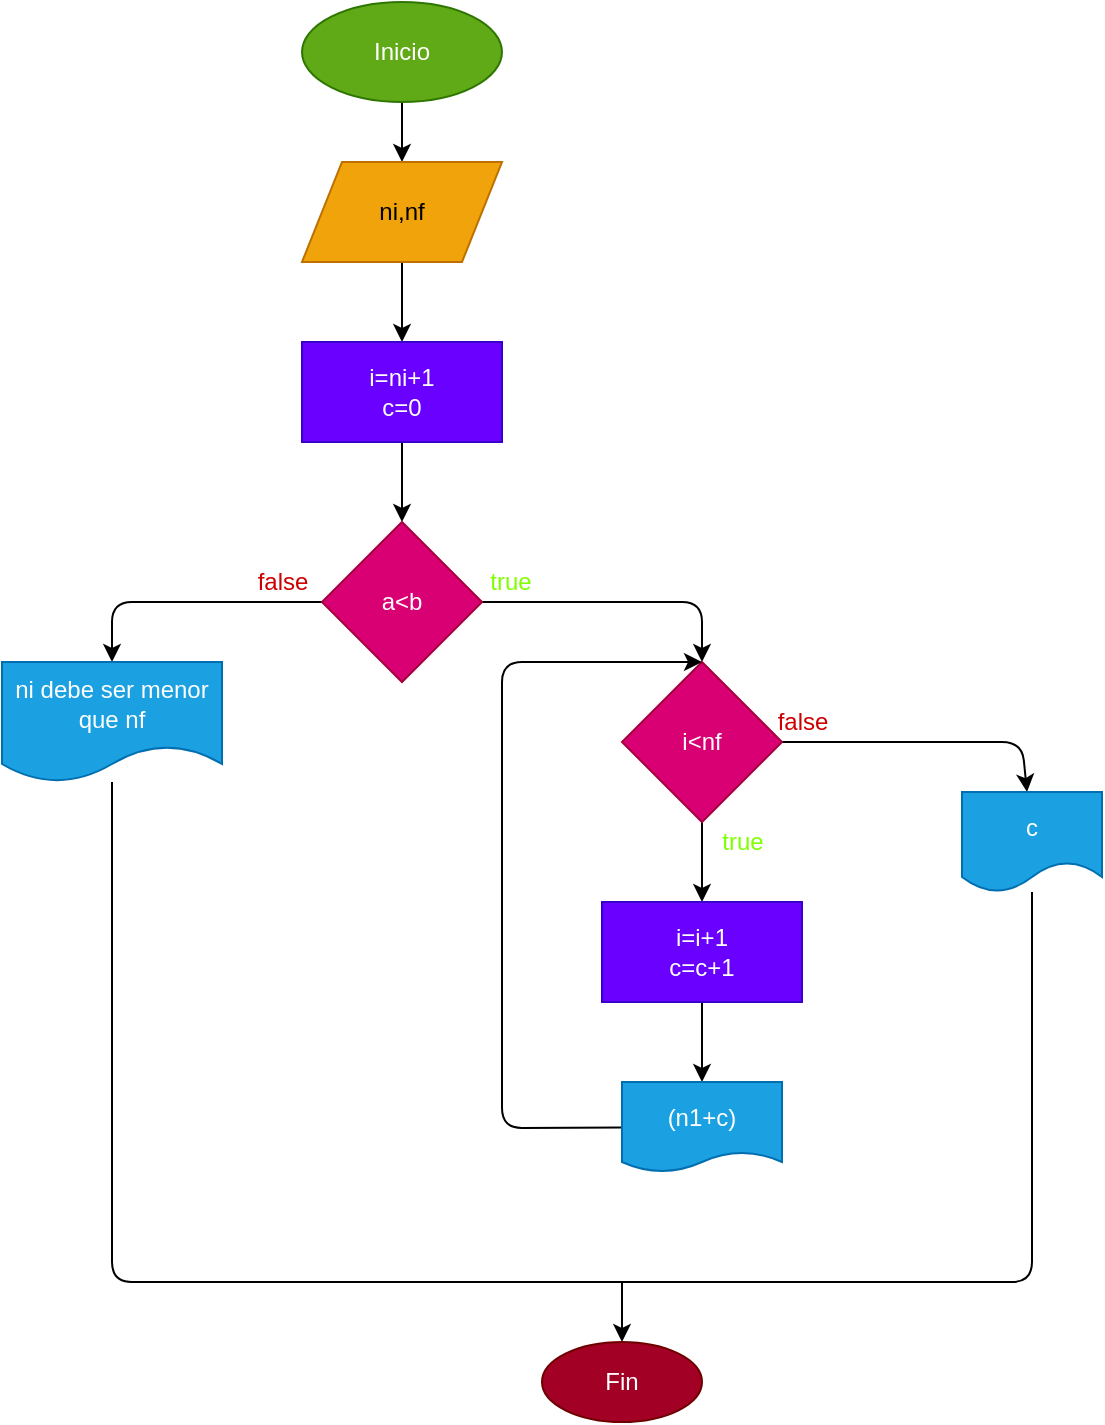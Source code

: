 <mxfile>
    <diagram id="eQW8Gu0UuPiYNV4OtiHV" name="Página-1">
        <mxGraphModel dx="650" dy="409" grid="1" gridSize="10" guides="1" tooltips="1" connect="1" arrows="1" fold="1" page="1" pageScale="1" pageWidth="827" pageHeight="1169" math="0" shadow="0">
            <root>
                <mxCell id="0"/>
                <mxCell id="1" parent="0"/>
                <mxCell id="5" value="" style="edgeStyle=none;html=1;" edge="1" parent="1" source="2" target="4">
                    <mxGeometry relative="1" as="geometry"/>
                </mxCell>
                <mxCell id="2" value="Inicio" style="ellipse;whiteSpace=wrap;html=1;fillColor=#60a917;fontColor=#ffffff;strokeColor=#2D7600;" parent="1" vertex="1">
                    <mxGeometry x="330" y="40" width="100" height="50" as="geometry"/>
                </mxCell>
                <mxCell id="9" value="" style="edgeStyle=none;html=1;" edge="1" parent="1" source="4" target="8">
                    <mxGeometry relative="1" as="geometry"/>
                </mxCell>
                <mxCell id="4" value="ni,nf" style="shape=parallelogram;perimeter=parallelogramPerimeter;whiteSpace=wrap;html=1;fixedSize=1;fillColor=#f0a30a;strokeColor=#BD7000;fontColor=#000000;" vertex="1" parent="1">
                    <mxGeometry x="330" y="120" width="100" height="50" as="geometry"/>
                </mxCell>
                <mxCell id="11" value="" style="edgeStyle=none;html=1;" edge="1" parent="1" source="8" target="10">
                    <mxGeometry relative="1" as="geometry"/>
                </mxCell>
                <mxCell id="8" value="i=ni+1&lt;br&gt;c=0" style="whiteSpace=wrap;html=1;fillColor=#6a00ff;strokeColor=#3700CC;fontColor=#ffffff;" vertex="1" parent="1">
                    <mxGeometry x="330" y="210" width="100" height="50" as="geometry"/>
                </mxCell>
                <mxCell id="13" style="edgeStyle=none;html=1;" edge="1" parent="1" source="10" target="12">
                    <mxGeometry relative="1" as="geometry">
                        <Array as="points">
                            <mxPoint x="235" y="340"/>
                        </Array>
                    </mxGeometry>
                </mxCell>
                <mxCell id="16" style="edgeStyle=none;html=1;" edge="1" parent="1" source="10" target="15">
                    <mxGeometry relative="1" as="geometry">
                        <Array as="points">
                            <mxPoint x="530" y="340"/>
                        </Array>
                    </mxGeometry>
                </mxCell>
                <mxCell id="10" value="a&amp;lt;b" style="rhombus;whiteSpace=wrap;html=1;fillColor=#d80073;strokeColor=#A50040;fontColor=#ffffff;" vertex="1" parent="1">
                    <mxGeometry x="340" y="300" width="80" height="80" as="geometry"/>
                </mxCell>
                <mxCell id="26" style="edgeStyle=none;html=1;fontColor=#CC0000;endArrow=none;endFill=0;" edge="1" parent="1" source="12" target="23">
                    <mxGeometry relative="1" as="geometry">
                        <mxPoint x="770" y="510" as="targetPoint"/>
                        <Array as="points">
                            <mxPoint x="235" y="680"/>
                            <mxPoint x="480" y="680"/>
                            <mxPoint x="695" y="680"/>
                        </Array>
                    </mxGeometry>
                </mxCell>
                <mxCell id="12" value="ni debe ser menor que nf" style="shape=document;whiteSpace=wrap;html=1;boundedLbl=1;fillColor=#1ba1e2;fontColor=#ffffff;strokeColor=#006EAF;" vertex="1" parent="1">
                    <mxGeometry x="180" y="370" width="110" height="60" as="geometry"/>
                </mxCell>
                <mxCell id="18" value="" style="edgeStyle=none;html=1;" edge="1" parent="1" source="15" target="17">
                    <mxGeometry relative="1" as="geometry"/>
                </mxCell>
                <mxCell id="24" style="edgeStyle=none;html=1;fontColor=#000000;" edge="1" parent="1" source="15" target="23">
                    <mxGeometry relative="1" as="geometry">
                        <Array as="points">
                            <mxPoint x="690" y="410"/>
                        </Array>
                    </mxGeometry>
                </mxCell>
                <mxCell id="15" value="i&amp;lt;nf" style="rhombus;whiteSpace=wrap;html=1;fillColor=#d80073;fontColor=#ffffff;strokeColor=#A50040;" vertex="1" parent="1">
                    <mxGeometry x="490" y="370" width="80" height="80" as="geometry"/>
                </mxCell>
                <mxCell id="20" value="" style="edgeStyle=none;html=1;" edge="1" parent="1" source="17" target="19">
                    <mxGeometry relative="1" as="geometry"/>
                </mxCell>
                <mxCell id="17" value="i=i+1&lt;br&gt;c=c+1" style="whiteSpace=wrap;html=1;fillColor=#6a00ff;strokeColor=#3700CC;fontColor=#ffffff;" vertex="1" parent="1">
                    <mxGeometry x="480" y="490" width="100" height="50" as="geometry"/>
                </mxCell>
                <mxCell id="21" style="edgeStyle=none;html=1;entryX=0.5;entryY=0;entryDx=0;entryDy=0;" edge="1" parent="1" source="19" target="15">
                    <mxGeometry relative="1" as="geometry">
                        <Array as="points">
                            <mxPoint x="430" y="603"/>
                            <mxPoint x="430" y="370"/>
                        </Array>
                    </mxGeometry>
                </mxCell>
                <mxCell id="19" value="(n1+c)" style="shape=document;whiteSpace=wrap;html=1;boundedLbl=1;fillColor=#1ba1e2;strokeColor=#006EAF;fontColor=#ffffff;size=0.222;" vertex="1" parent="1">
                    <mxGeometry x="490" y="580" width="80" height="45" as="geometry"/>
                </mxCell>
                <mxCell id="22" value="true" style="text;html=1;align=center;verticalAlign=middle;resizable=0;points=[];autosize=1;strokeColor=none;fillColor=none;fontColor=#80FF00;" vertex="1" parent="1">
                    <mxGeometry x="530" y="450" width="40" height="20" as="geometry"/>
                </mxCell>
                <mxCell id="23" value="c" style="shape=document;whiteSpace=wrap;html=1;boundedLbl=1;fontColor=#ffffff;fillColor=#1ba1e2;strokeColor=#006EAF;" vertex="1" parent="1">
                    <mxGeometry x="660" y="435" width="70" height="50" as="geometry"/>
                </mxCell>
                <mxCell id="25" value="false" style="text;html=1;align=center;verticalAlign=middle;resizable=0;points=[];autosize=1;strokeColor=none;fillColor=none;fontColor=#CC0000;" vertex="1" parent="1">
                    <mxGeometry x="560" y="390" width="40" height="20" as="geometry"/>
                </mxCell>
                <mxCell id="28" style="edgeStyle=none;html=1;fontColor=#CC0000;endArrow=none;endFill=0;startArrow=classic;startFill=1;" edge="1" parent="1" source="27">
                    <mxGeometry relative="1" as="geometry">
                        <mxPoint x="490" y="680" as="targetPoint"/>
                    </mxGeometry>
                </mxCell>
                <mxCell id="27" value="Fin" style="ellipse;whiteSpace=wrap;html=1;fontColor=#ffffff;fillColor=#a20025;strokeColor=#6F0000;" vertex="1" parent="1">
                    <mxGeometry x="450" y="710" width="80" height="40" as="geometry"/>
                </mxCell>
                <mxCell id="29" value="false" style="text;html=1;align=center;verticalAlign=middle;resizable=0;points=[];autosize=1;strokeColor=none;fillColor=none;fontColor=#CC0000;" vertex="1" parent="1">
                    <mxGeometry x="300" y="320" width="40" height="20" as="geometry"/>
                </mxCell>
                <mxCell id="30" value="true" style="text;html=1;align=center;verticalAlign=middle;resizable=0;points=[];autosize=1;strokeColor=none;fillColor=none;fontColor=#80FF00;" vertex="1" parent="1">
                    <mxGeometry x="414" y="320" width="40" height="20" as="geometry"/>
                </mxCell>
            </root>
        </mxGraphModel>
    </diagram>
</mxfile>